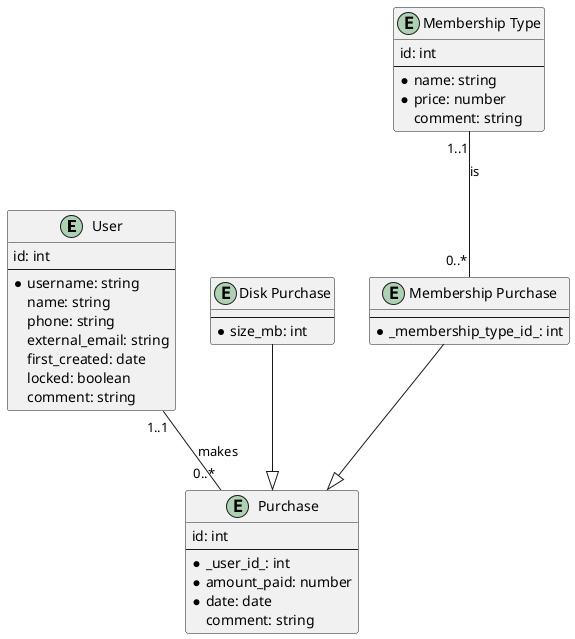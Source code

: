 @startuml

entity "User" as user {
  id: int
  --
  * username: string
  name: string
  phone: string
  external_email: string
  first_created: date
  locked: boolean
  comment: string
}

entity "Purchase" as purchase {
  id: int
  --
  * _user_id_: int
  * amount_paid: number
  * date: date
  comment: string
}

entity "Disk Purchase" as disk_purchase {
  --
  * size_mb: int
}

entity "Membership Type" as membership_type {
  id: int
  --
  * name: string
  * price: number
  comment: string
}

entity "Membership Purchase" as membership_purchase {
  --
  * _membership_type_id_: int
}


user "1..1" -- "0..*" purchase : makes
disk_purchase --|> purchase
membership_purchase --|> purchase

membership_type "1..1" -- "0..*" membership_purchase : is


@enduml
